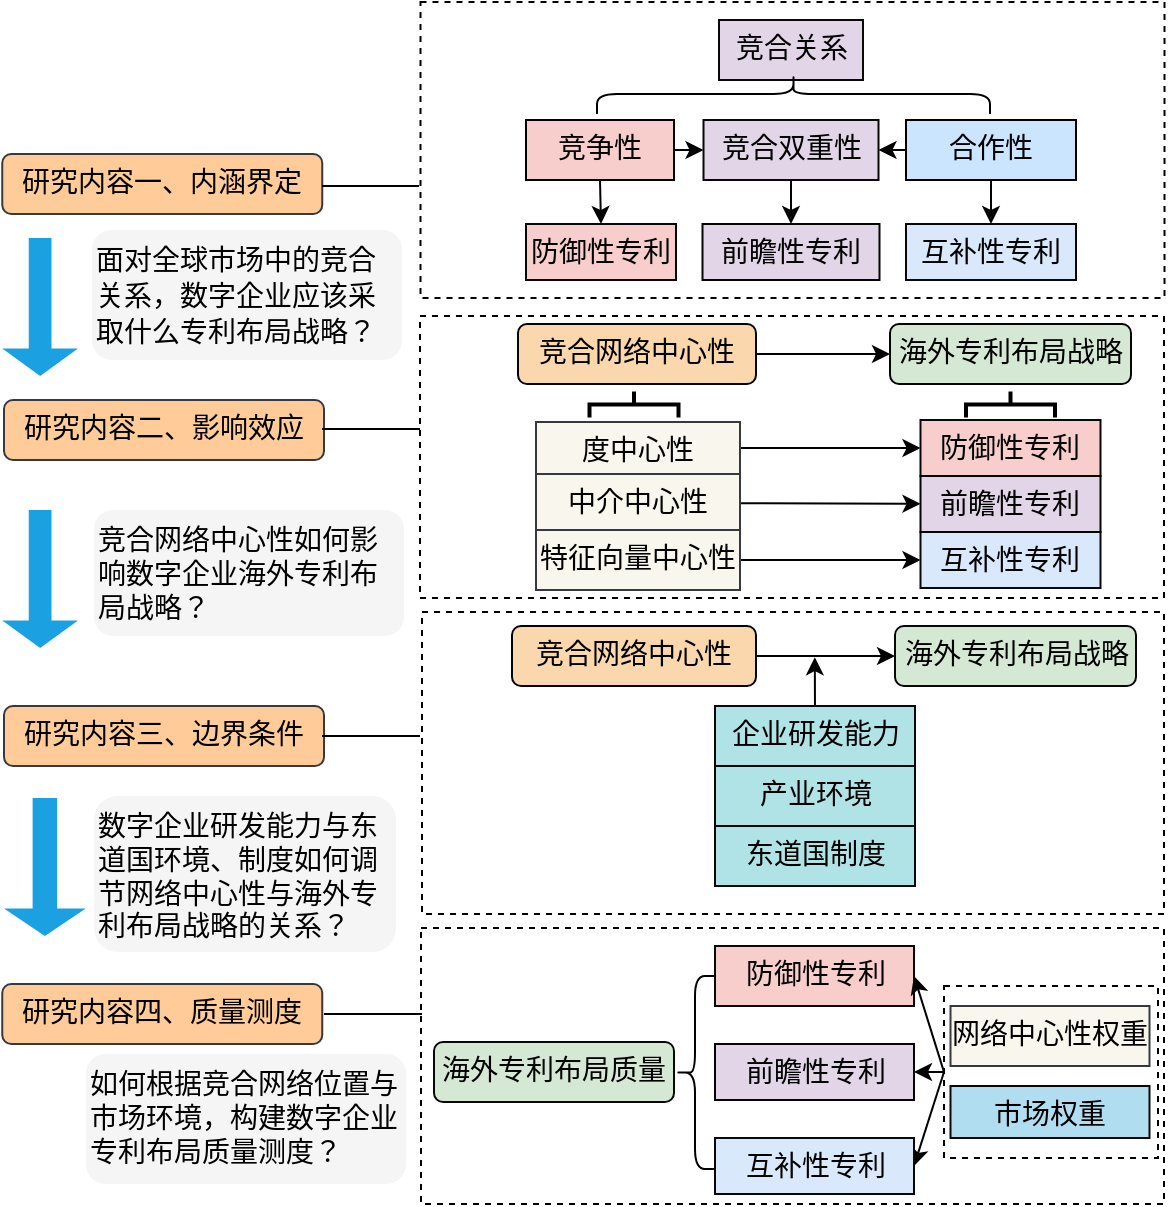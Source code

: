 <mxfile version="26.0.14">
  <diagram name="Page-1" id="RdUHbopJ15FUdcuSnktS">
    <mxGraphModel dx="892" dy="565" grid="0" gridSize="10" guides="1" tooltips="1" connect="1" arrows="1" fold="1" page="1" pageScale="1" pageWidth="827" pageHeight="1169" background="#ffffff" math="0" shadow="0">
      <root>
        <mxCell id="0" />
        <mxCell id="1" parent="0" />
        <mxCell id="F4VM9RLazsL0ufN1rCmm-102" value="" style="rounded=0;whiteSpace=wrap;html=1;dashed=1;fillColor=none;" parent="1" vertex="1">
          <mxGeometry x="368.5" y="638" width="371.5" height="138" as="geometry" />
        </mxCell>
        <mxCell id="-ynDLlyv-OSlSMBmnWBN-38" style="rounded=0;orthogonalLoop=1;jettySize=auto;html=1;exitX=0;exitY=0.5;exitDx=0;exitDy=0;entryX=1;entryY=0.5;entryDx=0;entryDy=0;" edge="1" parent="1" source="-ynDLlyv-OSlSMBmnWBN-35" target="-ynDLlyv-OSlSMBmnWBN-19">
          <mxGeometry relative="1" as="geometry" />
        </mxCell>
        <mxCell id="-ynDLlyv-OSlSMBmnWBN-35" value="" style="rounded=0;whiteSpace=wrap;html=1;dashed=1;fillColor=none;" vertex="1" parent="1">
          <mxGeometry x="630" y="667" width="107" height="86" as="geometry" />
        </mxCell>
        <mxCell id="F4VM9RLazsL0ufN1rCmm-83" value="" style="rounded=0;whiteSpace=wrap;html=1;dashed=1;fillColor=none;" parent="1" vertex="1">
          <mxGeometry x="369" y="480" width="371" height="151" as="geometry" />
        </mxCell>
        <mxCell id="F4VM9RLazsL0ufN1rCmm-82" value="" style="rounded=0;whiteSpace=wrap;html=1;dashed=1;fillColor=none;" parent="1" vertex="1">
          <mxGeometry x="368" y="332" width="372" height="141" as="geometry" />
        </mxCell>
        <mxCell id="zpjJOaSImEKCOt8uoOfP-4" style="edgeStyle=orthogonalEdgeStyle;rounded=0;orthogonalLoop=1;jettySize=auto;html=1;exitX=0.5;exitY=1;exitDx=0;exitDy=0;align=center;labelBackgroundColor=none;fontColor=default;strokeColor=none;fontFamily=KaiTi;" parent="1" edge="1">
          <mxGeometry relative="1" as="geometry">
            <mxPoint x="240" y="240" as="sourcePoint" />
            <mxPoint x="240" y="240" as="targetPoint" />
          </mxGeometry>
        </mxCell>
        <mxCell id="zpjJOaSImEKCOt8uoOfP-7" value="&lt;span style=&quot;font-size: 14px; font-style: normal; font-variant-ligatures: normal; font-variant-caps: normal; font-weight: 400; letter-spacing: normal; orphans: 2; text-indent: 0px; text-transform: none; white-space: break-spaces; widows: 2; word-spacing: 0px; -webkit-text-stroke-width: 0px; text-decoration-thickness: initial; text-decoration-style: initial; text-decoration-color: initial; float: none; display: inline !important;&quot;&gt;研究内容四、质量测度&lt;/span&gt;&lt;div&gt;&lt;font&gt;&lt;span style=&quot;font-size: 14px; white-space-collapse: break-spaces;&quot;&gt;&lt;br&gt;&lt;/span&gt;&lt;/font&gt;&lt;div&gt;&lt;font&gt;&lt;span style=&quot;font-size: 14px; white-space-collapse: break-spaces;&quot;&gt;&lt;br&gt;&lt;/span&gt;&lt;/font&gt;&lt;div&gt;&lt;span style=&quot;font-size: 14px; font-style: normal; font-variant-ligatures: normal; font-variant-caps: normal; font-weight: 400; letter-spacing: normal; orphans: 2; text-indent: 0px; text-transform: none; white-space: break-spaces; widows: 2; word-spacing: 0px; -webkit-text-stroke-width: 0px; text-decoration-thickness: initial; text-decoration-style: initial; text-decoration-color: initial; float: none; display: inline !important;&quot;&gt;&lt;br&gt;&lt;/span&gt;&lt;/div&gt;&lt;/div&gt;&lt;/div&gt;" style="text;whiteSpace=wrap;html=1;strokeColor=#36393d;align=center;labelBackgroundColor=none;fillColor=#ffcc99;fontFamily=KaiTi;rounded=1;" parent="1" vertex="1">
          <mxGeometry x="159.13" y="666" width="160" height="30" as="geometry" />
        </mxCell>
        <mxCell id="zpjJOaSImEKCOt8uoOfP-11" value="&lt;span style=&quot;font-size: 14px; white-space-collapse: break-spaces;&quot;&gt;竞合双重性&lt;/span&gt;&lt;div&gt;&lt;font&gt;&lt;span style=&quot;font-size: 14px; white-space-collapse: break-spaces;&quot;&gt;&lt;br&gt;&lt;/span&gt;&lt;/font&gt;&lt;div&gt;&lt;div&gt;&lt;div&gt;&lt;div&gt;&lt;span style=&quot;font-size: 14px; font-style: normal; font-variant-ligatures: normal; font-variant-caps: normal; font-weight: 400; letter-spacing: normal; orphans: 2; text-indent: 0px; text-transform: none; white-space: break-spaces; widows: 2; word-spacing: 0px; -webkit-text-stroke-width: 0px; text-decoration-thickness: initial; text-decoration-style: initial; text-decoration-color: initial; float: none; display: inline !important;&quot;&gt;&lt;br&gt;&lt;/span&gt;&lt;/div&gt;&lt;/div&gt;&lt;/div&gt;&lt;/div&gt;&lt;/div&gt;" style="text;whiteSpace=wrap;html=1;strokeColor=light-dark(#080808, #9577a3);align=center;fillColor=#e1d5e7;labelBackgroundColor=none;fontFamily=KaiTi;" parent="1" vertex="1">
          <mxGeometry x="509.75" y="234" width="87.5" height="30" as="geometry" />
        </mxCell>
        <mxCell id="-ynDLlyv-OSlSMBmnWBN-4" value="" style="rounded=0;orthogonalLoop=1;jettySize=auto;html=1;" edge="1" parent="1" source="zpjJOaSImEKCOt8uoOfP-13" target="-ynDLlyv-OSlSMBmnWBN-3">
          <mxGeometry relative="1" as="geometry" />
        </mxCell>
        <mxCell id="zpjJOaSImEKCOt8uoOfP-13" value="&lt;div&gt;&lt;div&gt;&lt;div&gt;&lt;span style=&quot;font-size: 14px; font-style: normal; font-variant-ligatures: normal; font-variant-caps: normal; font-weight: 400; letter-spacing: normal; orphans: 2; text-indent: 0px; text-transform: none; white-space: break-spaces; widows: 2; word-spacing: 0px; -webkit-text-stroke-width: 0px; text-decoration-thickness: initial; text-decoration-style: initial; text-decoration-color: initial; float: none; display: inline !important;&quot;&gt;中介中心性&lt;/span&gt;&lt;/div&gt;&lt;/div&gt;&lt;/div&gt;" style="text;whiteSpace=wrap;html=1;strokeColor=#36393d;align=center;labelBackgroundColor=none;fillColor=#f9f7ed;fontFamily=KaiTi;" parent="1" vertex="1">
          <mxGeometry x="426" y="411" width="102" height="29" as="geometry" />
        </mxCell>
        <mxCell id="-ynDLlyv-OSlSMBmnWBN-15" style="edgeStyle=orthogonalEdgeStyle;rounded=0;orthogonalLoop=1;jettySize=auto;html=1;exitX=0.5;exitY=0;exitDx=0;exitDy=0;" edge="1" parent="1" source="zpjJOaSImEKCOt8uoOfP-19">
          <mxGeometry relative="1" as="geometry">
            <mxPoint x="565.4" y="502.6" as="targetPoint" />
          </mxGeometry>
        </mxCell>
        <mxCell id="zpjJOaSImEKCOt8uoOfP-19" value="&lt;div&gt;&lt;div&gt;&lt;font&gt;&lt;span style=&quot;font-size: 14px; white-space-collapse: break-spaces;&quot;&gt;产业环境&lt;/span&gt;&lt;/font&gt;&lt;/div&gt;&lt;/div&gt;&lt;div&gt;&lt;font&gt;&lt;span style=&quot;font-size: 14px; white-space-collapse: break-spaces;&quot;&gt;&lt;br&gt;&lt;/span&gt;&lt;/font&gt;&lt;/div&gt;&lt;div&gt;&lt;span style=&quot;font-size: 14px; font-style: normal; font-variant-ligatures: normal; font-variant-caps: normal; font-weight: 400; letter-spacing: normal; orphans: 2; text-indent: 0px; text-transform: none; white-space: break-spaces; widows: 2; word-spacing: 0px; -webkit-text-stroke-width: 0px; text-decoration-thickness: initial; text-decoration-style: initial; text-decoration-color: initial; float: none; display: inline !important;&quot;&gt;&lt;br&gt;&lt;/span&gt;&lt;/div&gt;" style="text;whiteSpace=wrap;html=1;strokeColor=light-dark(#080808, #46a8af);align=center;labelBackgroundColor=none;fillColor=#b0e3e6;fontFamily=KaiTi;" parent="1" vertex="1">
          <mxGeometry x="515.5" y="557" width="100" height="30" as="geometry" />
        </mxCell>
        <mxCell id="zpjJOaSImEKCOt8uoOfP-20" value="&lt;div&gt;&lt;div&gt;&lt;font&gt;&lt;span style=&quot;font-size: 14px; white-space-collapse: break-spaces;&quot;&gt;东道国制度&lt;/span&gt;&lt;/font&gt;&lt;/div&gt;&lt;/div&gt;&lt;div&gt;&lt;span style=&quot;font-size: 14px; font-style: normal; font-variant-ligatures: normal; font-variant-caps: normal; font-weight: 400; letter-spacing: normal; orphans: 2; text-indent: 0px; text-transform: none; white-space: break-spaces; widows: 2; word-spacing: 0px; -webkit-text-stroke-width: 0px; text-decoration-thickness: initial; text-decoration-style: initial; text-decoration-color: initial; float: none; display: inline !important;&quot;&gt;&lt;br&gt;&lt;/span&gt;&lt;/div&gt;" style="text;whiteSpace=wrap;html=1;strokeColor=light-dark(#080808, #46a8af);align=center;labelBackgroundColor=none;fillColor=#b0e3e6;fontFamily=KaiTi;" parent="1" vertex="1">
          <mxGeometry x="515.5" y="587" width="100" height="30" as="geometry" />
        </mxCell>
        <mxCell id="zpjJOaSImEKCOt8uoOfP-22" value="&lt;span style=&quot;font-size: 14px; font-style: normal; font-variant-ligatures: normal; font-variant-caps: normal; font-weight: 400; letter-spacing: normal; orphans: 2; text-indent: 0px; text-transform: none; white-space: break-spaces; widows: 2; word-spacing: 0px; -webkit-text-stroke-width: 0px; text-decoration-thickness: initial; text-decoration-style: initial; text-decoration-color: initial; float: none; display: inline !important;&quot;&gt;研究内容一、内涵界定&lt;/span&gt;" style="text;whiteSpace=wrap;html=1;strokeColor=#36393d;align=center;labelBackgroundColor=none;fillColor=#ffcc99;fontFamily=KaiTi;rounded=1;" parent="1" vertex="1">
          <mxGeometry x="159.13" y="251" width="160" height="30" as="geometry" />
        </mxCell>
        <mxCell id="zpjJOaSImEKCOt8uoOfP-23" style="edgeStyle=orthogonalEdgeStyle;rounded=0;orthogonalLoop=1;jettySize=auto;html=1;exitX=0.5;exitY=1;exitDx=0;exitDy=0;align=center;labelBackgroundColor=none;fontColor=default;strokeColor=none;fontFamily=KaiTi;" parent="1" source="zpjJOaSImEKCOt8uoOfP-22" target="zpjJOaSImEKCOt8uoOfP-22" edge="1">
          <mxGeometry relative="1" as="geometry" />
        </mxCell>
        <mxCell id="zpjJOaSImEKCOt8uoOfP-25" value="&lt;span style=&quot;font-size: 14px; font-style: normal; font-variant-ligatures: normal; font-variant-caps: normal; font-weight: 400; letter-spacing: normal; orphans: 2; text-indent: 0px; text-transform: none; white-space: break-spaces; widows: 2; word-spacing: 0px; -webkit-text-stroke-width: 0px; text-decoration-thickness: initial; text-decoration-style: initial; text-decoration-color: initial; float: none; display: inline !important;&quot;&gt;研究内容三、边界条件&lt;/span&gt;&lt;div&gt;&lt;font&gt;&lt;span style=&quot;font-size: 14px; white-space-collapse: break-spaces;&quot;&gt;&lt;br&gt;&lt;/span&gt;&lt;/font&gt;&lt;div&gt;&lt;span style=&quot;font-size: 14px; font-style: normal; font-variant-ligatures: normal; font-variant-caps: normal; font-weight: 400; letter-spacing: normal; orphans: 2; text-indent: 0px; text-transform: none; white-space: break-spaces; widows: 2; word-spacing: 0px; -webkit-text-stroke-width: 0px; text-decoration-thickness: initial; text-decoration-style: initial; text-decoration-color: initial; float: none; display: inline !important;&quot;&gt;&lt;br&gt;&lt;/span&gt;&lt;/div&gt;&lt;/div&gt;" style="text;whiteSpace=wrap;html=1;strokeColor=#36393d;align=center;fillColor=#ffcc99;labelBackgroundColor=none;fontFamily=KaiTi;rounded=1;" parent="1" vertex="1">
          <mxGeometry x="160" y="527" width="160" height="30" as="geometry" />
        </mxCell>
        <mxCell id="F4VM9RLazsL0ufN1rCmm-2" style="rounded=0;orthogonalLoop=1;jettySize=auto;html=1;exitX=0.5;exitY=1;exitDx=0;exitDy=0;entryX=0.5;entryY=0;entryDx=0;entryDy=0;labelBackgroundColor=none;fontColor=default;align=center;fontFamily=KaiTi;" parent="1" source="zpjJOaSImEKCOt8uoOfP-27" target="zpjJOaSImEKCOt8uoOfP-41" edge="1">
          <mxGeometry relative="1" as="geometry" />
        </mxCell>
        <mxCell id="-ynDLlyv-OSlSMBmnWBN-13" style="edgeStyle=orthogonalEdgeStyle;rounded=0;orthogonalLoop=1;jettySize=auto;html=1;exitX=1;exitY=0.5;exitDx=0;exitDy=0;entryX=0;entryY=0.5;entryDx=0;entryDy=0;" edge="1" parent="1" source="zpjJOaSImEKCOt8uoOfP-27" target="zpjJOaSImEKCOt8uoOfP-11">
          <mxGeometry relative="1" as="geometry" />
        </mxCell>
        <mxCell id="zpjJOaSImEKCOt8uoOfP-27" value="&lt;span style=&quot;font-size: 14px; font-style: normal; font-variant-ligatures: normal; font-variant-caps: normal; font-weight: 400; letter-spacing: normal; orphans: 2; text-indent: 0px; text-transform: none; white-space: break-spaces; widows: 2; word-spacing: 0px; -webkit-text-stroke-width: 0px; text-decoration-thickness: initial; text-decoration-style: initial; text-decoration-color: initial; float: none; display: inline !important;&quot;&gt;竞争性&lt;/span&gt;&lt;div&gt;&lt;font&gt;&lt;span style=&quot;font-size: 14px; white-space-collapse: break-spaces;&quot;&gt;&lt;br&gt;&lt;/span&gt;&lt;/font&gt;&lt;div&gt;&lt;span style=&quot;font-size: 14px; font-style: normal; font-variant-ligatures: normal; font-variant-caps: normal; font-weight: 400; letter-spacing: normal; orphans: 2; text-indent: 0px; text-transform: none; white-space: break-spaces; widows: 2; word-spacing: 0px; -webkit-text-stroke-width: 0px; text-decoration-thickness: initial; text-decoration-style: initial; text-decoration-color: initial; float: none; display: inline !important;&quot;&gt;&lt;br&gt;&lt;/span&gt;&lt;/div&gt;&lt;/div&gt;" style="text;whiteSpace=wrap;html=1;strokeColor=default;align=center;fillColor=#f8cecc;labelBackgroundColor=none;fontFamily=KaiTi;" parent="1" vertex="1">
          <mxGeometry x="421" y="234" width="74" height="30" as="geometry" />
        </mxCell>
        <mxCell id="F4VM9RLazsL0ufN1rCmm-3" style="edgeStyle=orthogonalEdgeStyle;rounded=0;orthogonalLoop=1;jettySize=auto;html=1;exitX=0.5;exitY=1;exitDx=0;exitDy=0;entryX=0.5;entryY=0;entryDx=0;entryDy=0;labelBackgroundColor=none;fontColor=default;align=center;fontFamily=KaiTi;" parent="1" source="zpjJOaSImEKCOt8uoOfP-28" target="zpjJOaSImEKCOt8uoOfP-42" edge="1">
          <mxGeometry relative="1" as="geometry" />
        </mxCell>
        <mxCell id="-ynDLlyv-OSlSMBmnWBN-14" style="edgeStyle=orthogonalEdgeStyle;rounded=0;orthogonalLoop=1;jettySize=auto;html=1;exitX=0;exitY=0.5;exitDx=0;exitDy=0;entryX=1;entryY=0.5;entryDx=0;entryDy=0;" edge="1" parent="1" source="zpjJOaSImEKCOt8uoOfP-28" target="zpjJOaSImEKCOt8uoOfP-11">
          <mxGeometry relative="1" as="geometry" />
        </mxCell>
        <mxCell id="zpjJOaSImEKCOt8uoOfP-28" value="&lt;span style=&quot;font-size: 14px; font-style: normal; font-variant-ligatures: normal; font-variant-caps: normal; font-weight: 400; letter-spacing: normal; orphans: 2; text-indent: 0px; text-transform: none; white-space: break-spaces; widows: 2; word-spacing: 0px; -webkit-text-stroke-width: 0px; text-decoration-thickness: initial; text-decoration-style: initial; text-decoration-color: initial; float: none; display: inline !important;&quot;&gt;合作性&lt;/span&gt;&lt;div&gt;&lt;font&gt;&lt;span style=&quot;font-size: 14px; white-space-collapse: break-spaces;&quot;&gt;&lt;br&gt;&lt;/span&gt;&lt;/font&gt;&lt;div&gt;&lt;div&gt;&lt;div&gt;&lt;span style=&quot;font-size: 14px; font-style: normal; font-variant-ligatures: normal; font-variant-caps: normal; font-weight: 400; letter-spacing: normal; orphans: 2; text-indent: 0px; text-transform: none; white-space: break-spaces; widows: 2; word-spacing: 0px; -webkit-text-stroke-width: 0px; text-decoration-thickness: initial; text-decoration-style: initial; text-decoration-color: initial; float: none; display: inline !important;&quot;&gt;&lt;br&gt;&lt;/span&gt;&lt;/div&gt;&lt;/div&gt;&lt;/div&gt;&lt;/div&gt;" style="text;whiteSpace=wrap;html=1;strokeColor=default;align=center;fillColor=#cce5ff;labelBackgroundColor=none;fontFamily=KaiTi;" parent="1" vertex="1">
          <mxGeometry x="611" y="234" width="85" height="30" as="geometry" />
        </mxCell>
        <mxCell id="F4VM9RLazsL0ufN1rCmm-4" style="rounded=0;orthogonalLoop=1;jettySize=auto;html=1;exitX=0.5;exitY=1;exitDx=0;exitDy=0;entryX=0.5;entryY=0;entryDx=0;entryDy=0;labelBackgroundColor=none;fontColor=default;align=center;fontFamily=KaiTi;" parent="1" target="zpjJOaSImEKCOt8uoOfP-43" edge="1" source="zpjJOaSImEKCOt8uoOfP-11">
          <mxGeometry relative="1" as="geometry">
            <mxPoint x="549.25" y="245" as="sourcePoint" />
          </mxGeometry>
        </mxCell>
        <mxCell id="-ynDLlyv-OSlSMBmnWBN-6" value="" style="rounded=0;orthogonalLoop=1;jettySize=auto;html=1;entryX=0;entryY=0.5;entryDx=0;entryDy=0;" edge="1" parent="1" source="zpjJOaSImEKCOt8uoOfP-30" target="-ynDLlyv-OSlSMBmnWBN-1">
          <mxGeometry relative="1" as="geometry" />
        </mxCell>
        <mxCell id="zpjJOaSImEKCOt8uoOfP-30" value="&lt;span style=&quot;font-size: 14px; white-space-collapse: break-spaces;&quot;&gt;度中心性&lt;/span&gt;" style="text;whiteSpace=wrap;html=1;strokeColor=#36393d;align=center;labelBackgroundColor=none;fillColor=#f9f7ed;fontFamily=KaiTi;" parent="1" vertex="1">
          <mxGeometry x="426" y="385" width="102" height="26" as="geometry" />
        </mxCell>
        <mxCell id="-ynDLlyv-OSlSMBmnWBN-5" value="" style="rounded=0;orthogonalLoop=1;jettySize=auto;html=1;entryX=0;entryY=0.5;entryDx=0;entryDy=0;" edge="1" parent="1" source="zpjJOaSImEKCOt8uoOfP-32" target="-ynDLlyv-OSlSMBmnWBN-2">
          <mxGeometry relative="1" as="geometry" />
        </mxCell>
        <mxCell id="zpjJOaSImEKCOt8uoOfP-32" value="&lt;div&gt;&lt;div&gt;&lt;div&gt;&lt;div&gt;&lt;span style=&quot;font-size: 14px; font-style: normal; font-variant-ligatures: normal; font-variant-caps: normal; font-weight: 400; letter-spacing: normal; orphans: 2; text-indent: 0px; text-transform: none; white-space: break-spaces; widows: 2; word-spacing: 0px; -webkit-text-stroke-width: 0px; text-decoration-thickness: initial; text-decoration-style: initial; text-decoration-color: initial; float: none; display: inline !important;&quot;&gt;特征向量中心性&lt;/span&gt;&lt;/div&gt;&lt;/div&gt;&lt;/div&gt;&lt;/div&gt;" style="text;whiteSpace=wrap;html=1;strokeColor=#36393d;align=center;labelBackgroundColor=none;fillColor=#f9f7ed;fontFamily=KaiTi;" parent="1" vertex="1">
          <mxGeometry x="426" y="439" width="102" height="30" as="geometry" />
        </mxCell>
        <mxCell id="zpjJOaSImEKCOt8uoOfP-35" value="&lt;div&gt;&lt;div&gt;&lt;span style=&quot;font-size: 14px; font-style: normal; font-variant-ligatures: normal; font-variant-caps: normal; font-weight: 400; letter-spacing: normal; orphans: 2; text-indent: 0px; text-transform: none; white-space: break-spaces; widows: 2; word-spacing: 0px; -webkit-text-stroke-width: 0px; text-decoration-thickness: initial; text-decoration-style: initial; text-decoration-color: initial; float: none; display: inline !important;&quot;&gt;企业研发能力&lt;/span&gt;&lt;span style=&quot;font-size: 0px; text-wrap-mode: nowrap;&quot;&gt;%3CmxGraphModel%3E%3Croot%3E%3CmxCell%20id%3D%220%22%2F%3E%3CmxCell%20id%3D%221%22%20parent%3D%220%22%2F%3E%3CmxCell%20id%3D%222%22%20value%3D%22%26lt%3Bspan%20style%3D%26quot%3Bcolor%3A%20rgb(3%2C%2098%2C%2095)%3B%20font-family%3A%20%26amp%3Bquot%3BDroid%20Serif%26amp%3Bquot%3B%2C%20NeverMind%2C%20sans-serif%2C%20%26amp%3Bquot%3BMicrosoft%20YaHei%26amp%3Bquot%3B%2C%20%26amp%3Bquot%3BPingFang%20SC%26amp%3Bquot%3B%2C%20%26amp%3Bquot%3BMicrosoft%20JhengHei%26amp%3Bquot%3B%2C%20%26amp%3Bquot%3BApple%20Color%20Emoji%26amp%3Bquot%3B%2C%20%26amp%3Bquot%3BSegoe%20UI%20Emoji%26amp%3Bquot%3B%2C%20%26amp%3Bquot%3BSegoe%20UI%20Symbol%26amp%3Bquot%3B%2C%20%26amp%3Bquot%3BNoto%20Color%20Emoji%26amp%3Bquot%3B%3B%20font-size%3A%2014px%3B%20font-style%3A%20normal%3B%20font-variant-ligatures%3A%20normal%3B%20font-variant-caps%3A%20normal%3B%20font-weight%3A%20400%3B%20letter-spacing%3A%20normal%3B%20orphans%3A%202%3B%20text-indent%3A%200px%3B%20text-transform%3A%20none%3B%20white-space%3A%20break-spaces%3B%20widows%3A%202%3B%20word-spacing%3A%200px%3B%20-webkit-text-stroke-width%3A%200px%3B%20background-color%3A%20rgb(255%2C%20255%2C%20255)%3B%20text-decoration-thickness%3A%20initial%3B%20text-decoration-style%3A%20initial%3B%20text-decoration-color%3A%20initial%3B%20float%3A%20none%3B%20display%3A%20inline%20!important%3B%26quot%3B%26gt%3B%E7%AB%9E%E5%90%88%E7%BD%91%E7%BB%9C%E4%BD%8D%E7%BD%AE%26lt%3B%2Fspan%26gt%3B%26lt%3Bdiv%26gt%3B%26lt%3Bfont%20color%3D%26quot%3B%2303625f%26quot%3B%20face%3D%26quot%3BDroid%20Serif%2C%20NeverMind%2C%20sans-serif%2C%20Microsoft%20YaHei%2C%20PingFang%20SC%2C%20Microsoft%20JhengHei%2C%20Apple%20Color%20Emoji%2C%20Segoe%20UI%20Emoji%2C%20Segoe%20UI%20Symbol%2C%20Noto%20Color%20Emoji%26quot%3B%26gt%3B%26lt%3Bspan%20style%3D%26quot%3Bfont-size%3A%2014px%3B%20white-space-collapse%3A%20break-spaces%3B%26quot%3B%26gt%3B%26lt%3Bbr%26gt%3B%26lt%3B%2Fspan%26gt%3B%26lt%3B%2Ffont%26gt%3B%26lt%3Bdiv%26gt%3B%26lt%3Bfont%20color%3D%26quot%3B%2303625f%26quot%3B%20face%3D%26quot%3BDroid%20Serif%2C%20NeverMind%2C%20sans-serif%2C%20Microsoft%20YaHei%2C%20PingFang%20SC%2C%20Microsoft%20JhengHei%2C%20Apple%20Color%20Emoji%2C%20Segoe%20UI%20Emoji%2C%20Segoe%20UI%20Symbol%2C%20Noto%20Color%20Emoji%26quot%3B%26gt%3B%26lt%3Bspan%20style%3D%26quot%3Bfont-size%3A%2014px%3B%20white-space-collapse%3A%20break-spaces%3B%26quot%3B%26gt%3B%26lt%3Bbr%26gt%3B%26lt%3B%2Fspan%26gt%3B%26lt%3B%2Ffont%26gt%3B%26lt%3Bdiv%26gt%3B%26lt%3Bspan%20style%3D%26quot%3Bcolor%3A%20rgb(3%2C%2098%2C%2095)%3B%20font-family%3A%20%26amp%3Bquot%3BDroid%20Serif%26amp%3Bquot%3B%2C%20NeverMind%2C%20sans-serif%2C%20%26amp%3Bquot%3BMicrosoft%20YaHei%26amp%3Bquot%3B%2C%20%26amp%3Bquot%3BPingFang%20SC%26amp%3Bquot%3B%2C%20%26amp%3Bquot%3BMicrosoft%20JhengHei%26amp%3Bquot%3B%2C%20%26amp%3Bquot%3BApple%20Color%20Emoji%26amp%3Bquot%3B%2C%20%26amp%3Bquot%3BSegoe%20UI%20Emoji%26amp%3Bquot%3B%2C%20%26amp%3Bquot%3BSegoe%20UI%20Symbol%26amp%3Bquot%3B%2C%20%26amp%3Bquot%3BNoto%20Color%20Emoji%26amp%3Bquot%3B%3B%20font-size%3A%2014px%3B%20font-style%3A%20normal%3B%20font-variant-ligatures%3A%20normal%3B%20font-variant-caps%3A%20normal%3B%20font-weight%3A%20400%3B%20letter-spacing%3A%20normal%3B%20orphans%3A%202%3B%20text-indent%3A%200px%3B%20text-transform%3A%20none%3B%20white-space%3A%20break-spaces%3B%20widows%3A%202%3B%20word-spacing%3A%200px%3B%20-webkit-text-stroke-width%3A%200px%3B%20background-color%3A%20rgb(255%2C%20255%2C%20255)%3B%20text-decoration-thickness%3A%20initial%3B%20text-decoration-style%3A%20initial%3B%20text-decoration-color%3A%20initial%3B%20float%3A%20none%3B%20display%3A%20inline%20!important%3B%26quot%3B%26gt%3B%26lt%3Bbr%26gt%3B%26lt%3B%2Fspan%26gt%3B%26lt%3B%2Fdiv%26gt%3B%26lt%3B%2Fdiv%26gt%3B%26lt%3B%2Fdiv%26gt%3B%22%20style%3D%22text%3BwhiteSpace%3Dwrap%3Bhtml%3D1%3BstrokeColor%3Ddefault%3Balign%3Dcenter%3B%22%20vertex%3D%221%22%20parent%3D%221%22%3E%3CmxGeometry%20x%3D%22390%22%20y%3D%22470%22%20width%3D%22100%22%20height%3D%2230%22%20as%3D%22geometry%22%2F%3E%3C%2FmxCell%3E%3C%2Froot%3E%3C%2FmxGraphModel%3E&lt;/span&gt;&lt;span style=&quot;font-size: 0px; text-wrap-mode: nowrap;&quot;&gt;%3CmxGraphModel%3E%3Croot%3E%3CmxCell%20id%3D%220%22%2F%3E%3CmxCell%20id%3D%221%22%20parent%3D%220%22%2F%3E%3CmxCell%20id%3D%222%22%20value%3D%22%26lt%3Bspan%20style%3D%26quot%3Bcolor%3A%20rgb(3%2C%2098%2C%2095)%3B%20font-family%3A%20%26amp%3Bquot%3BDroid%20Serif%26amp%3Bquot%3B%2C%20NeverMind%2C%20sans-serif%2C%20%26amp%3Bquot%3BMicrosoft%20YaHei%26amp%3Bquot%3B%2C%20%26amp%3Bquot%3BPingFang%20SC%26amp%3Bquot%3B%2C%20%26amp%3Bquot%3BMicrosoft%20JhengHei%26amp%3Bquot%3B%2C%20%26amp%3Bquot%3BApple%20Color%20Emoji%26amp%3Bquot%3B%2C%20%26amp%3Bquot%3BSegoe%20UI%20Emoji%26amp%3Bquot%3B%2C%20%26amp%3Bquot%3BSegoe%20UI%20Symbol%26amp%3Bquot%3B%2C%20%26amp%3Bquot%3BNoto%20Color%20Emoji%26amp%3Bquot%3B%3B%20font-size%3A%2014px%3B%20font-style%3A%20normal%3B%20font-variant-ligatures%3A%20normal%3B%20font-variant-caps%3A%20normal%3B%20font-weight%3A%20400%3B%20letter-spacing%3A%20normal%3B%20orphans%3A%202%3B%20text-indent%3A%200px%3B%20text-transform%3A%20none%3B%20white-space%3A%20break-spaces%3B%20widows%3A%202%3B%20word-spacing%3A%200px%3B%20-webkit-text-stroke-width%3A%200px%3B%20background-color%3A%20rgb(255%2C%20255%2C%20255)%3B%20text-decoration-thickness%3A%20initial%3B%20text-decoration-style%3A%20initial%3B%20text-decoration-color%3A%20initial%3B%20float%3A%20none%3B%20display%3A%20inline%20!important%3B%26quot%3B%26gt%3B%E7%AB%9E%E5%90%88%E7%BD%91%E7%BB%9C%E4%BD%8D%E7%BD%AE%26lt%3B%2Fspan%26gt%3B%26lt%3Bdiv%26gt%3B%26lt%3Bfont%20color%3D%26quot%3B%2303625f%26quot%3B%20face%3D%26quot%3BDroid%20Serif%2C%20NeverMind%2C%20sans-serif%2C%20Microsoft%20YaHei%2C%20PingFang%20SC%2C%20Microsoft%20JhengHei%2C%20Apple%20Color%20Emoji%2C%20Segoe%20UI%20Emoji%2C%20Segoe%20UI%20Symbol%2C%20Noto%20Color%20Emoji%26quot%3B%26gt%3B%26lt%3Bspan%20style%3D%26quot%3Bfont-size%3A%2014px%3B%20white-space-collapse%3A%20break-spaces%3B%26quot%3B%26gt%3B%26lt%3Bbr%26gt%3B%26lt%3B%2Fspan%26gt%3B%26lt%3B%2Ffont%26gt%3B%26lt%3Bdiv%26gt%3B%26lt%3Bfont%20color%3D%26quot%3B%2303625f%26quot%3B%20face%3D%26quot%3BDroid%20Serif%2C%20NeverMind%2C%20sans-serif%2C%20Microsoft%20YaHei%2C%20PingFang%20SC%2C%20Microsoft%20JhengHei%2C%20Apple%20Color%20Emoji%2C%20Segoe%20UI%20Emoji%2C%20Segoe%20UI%20Symbol%2C%20Noto%20Color%20Emoji%26quot%3B%26gt%3B%26lt%3Bspan%20style%3D%26quot%3Bfont-size%3A%2014px%3B%20white-space-collapse%3A%20break-spaces%3B%26quot%3B%26gt%3B%26lt%3Bbr%26gt%3B%26lt%3B%2Fspan%26gt%3B%26lt%3B%2Ffont%26gt%3B%26lt%3Bdiv%26gt%3B%26lt%3Bspan%20style%3D%26quot%3Bcolor%3A%20rgb(3%2C%2098%2C%2095)%3B%20font-family%3A%20%26amp%3Bquot%3BDroid%20Serif%26amp%3Bquot%3B%2C%20NeverMind%2C%20sans-serif%2C%20%26amp%3Bquot%3BMicrosoft%20YaHei%26amp%3Bquot%3B%2C%20%26amp%3Bquot%3BPingFang%20SC%26amp%3Bquot%3B%2C%20%26amp%3Bquot%3BMicrosoft%20JhengHei%26amp%3Bquot%3B%2C%20%26amp%3Bquot%3BApple%20Color%20Emoji%26amp%3Bquot%3B%2C%20%26amp%3Bquot%3BSegoe%20UI%20Emoji%26amp%3Bquot%3B%2C%20%26amp%3Bquot%3BSegoe%20UI%20Symbol%26amp%3Bquot%3B%2C%20%26amp%3Bquot%3BNoto%20Color%20Emoji%26amp%3Bquot%3B%3B%20font-size%3A%2014px%3B%20font-style%3A%20normal%3B%20font-variant-ligatures%3A%20normal%3B%20font-variant-caps%3A%20normal%3B%20font-weight%3A%20400%3B%20letter-spacing%3A%20normal%3B%20orphans%3A%202%3B%20text-indent%3A%200px%3B%20text-transform%3A%20none%3B%20white-space%3A%20break-spaces%3B%20widows%3A%202%3B%20word-spacing%3A%200px%3B%20-webkit-text-stroke-width%3A%200px%3B%20background-color%3A%20rgb(255%2C%20255%2C%20255)%3B%20text-decoration-thickness%3A%20initial%3B%20text-decoration-style%3A%20initial%3B%20text-decoration-color%3A%20initial%3B%20float%3A%20none%3B%20display%3A%20inline%20!important%3B%26quot%3B%26gt%3B%26lt%3Bbr%26gt%3B%26lt%3B%2Fspan%26gt%3B%26lt%3B%2Fdiv%26gt%3B%26lt%3B%2Fdiv%26gt%3B%26lt%3B%2Fdiv%26gt%3B%22%20style%3D%22text%3BwhiteSpace%3Dwrap%3Bhtml%3D1%3BstrokeColor%3Ddefault%3Balign%3Dcenter%3B%22%20vertex%3D%221%22%20parent%3D%221%22%3E%3CmxGeometry%20x%3D%22390%22%20y%3D%22470%22%20width%3D%22100%22%20height%3D%2230%22%20as%3D%22geometry%22%2F%3E%3C%2FmxCell%3E%3C%2Froot%3E%3C%2FmxGraphMode&lt;/span&gt;&lt;/div&gt;&lt;/div&gt;&lt;div&gt;&lt;span style=&quot;font-size: 14px; font-style: normal; font-variant-ligatures: normal; font-variant-caps: normal; font-weight: 400; letter-spacing: normal; orphans: 2; text-indent: 0px; text-transform: none; white-space: break-spaces; widows: 2; word-spacing: 0px; -webkit-text-stroke-width: 0px; text-decoration-thickness: initial; text-decoration-style: initial; text-decoration-color: initial; float: none; display: inline !important;&quot;&gt;&lt;br&gt;&lt;/span&gt;&lt;/div&gt;" style="text;whiteSpace=wrap;html=1;strokeColor=light-dark(#080808, #46a8af);align=center;labelBackgroundColor=none;fillColor=#b0e3e6;fontFamily=KaiTi;" parent="1" vertex="1">
          <mxGeometry x="515.5" y="527" width="100" height="30" as="geometry" />
        </mxCell>
        <mxCell id="zpjJOaSImEKCOt8uoOfP-41" value="&lt;div&gt;&lt;div&gt;&lt;span style=&quot;font-size: 14px; white-space-collapse: break-spaces;&quot;&gt;防御性专利&lt;/span&gt;&lt;/div&gt;&lt;/div&gt;" style="text;whiteSpace=wrap;html=1;strokeColor=light-dark(#080808, #5c79a3);align=center;labelBackgroundColor=none;fillColor=#f8cecc;fontFamily=KaiTi;" parent="1" vertex="1">
          <mxGeometry x="421" y="286" width="75" height="28" as="geometry" />
        </mxCell>
        <mxCell id="zpjJOaSImEKCOt8uoOfP-42" value="&lt;div&gt;&lt;div&gt;&lt;span style=&quot;font-size: 14px; white-space-collapse: break-spaces;&quot;&gt;互补性专利&lt;/span&gt;&lt;/div&gt;&lt;/div&gt;" style="text;whiteSpace=wrap;html=1;strokeColor=light-dark(#080808, #5c79a3);align=center;labelBackgroundColor=none;fillColor=#dae8fc;fontFamily=KaiTi;" parent="1" vertex="1">
          <mxGeometry x="611" y="286" width="85" height="28" as="geometry" />
        </mxCell>
        <mxCell id="zpjJOaSImEKCOt8uoOfP-43" value="&lt;span style=&quot;font-size: 14px; white-space-collapse: break-spaces;&quot;&gt;前瞻性专利&lt;/span&gt;" style="text;whiteSpace=wrap;html=1;strokeColor=light-dark(#050505, #9577a3);align=center;labelBackgroundColor=none;fillColor=#e1d5e7;fontFamily=KaiTi;" parent="1" vertex="1">
          <mxGeometry x="509.25" y="286" width="88.5" height="28" as="geometry" />
        </mxCell>
        <mxCell id="F4VM9RLazsL0ufN1rCmm-18" value="&lt;div&gt;&lt;div&gt;&lt;div&gt;&lt;div&gt;&lt;span style=&quot;font-size: 14px; font-style: normal; font-variant-ligatures: normal; font-variant-caps: normal; font-weight: 400; letter-spacing: normal; orphans: 2; text-indent: 0px; text-transform: none; white-space: break-spaces; widows: 2; word-spacing: 0px; -webkit-text-stroke-width: 0px; text-decoration-thickness: initial; text-decoration-style: initial; text-decoration-color: initial; float: none; display: inline !important;&quot;&gt;海外专利布局质量&lt;/span&gt;&lt;/div&gt;&lt;/div&gt;&lt;/div&gt;&lt;/div&gt;&lt;div&gt;&lt;span style=&quot;font-size: 14px; font-style: normal; font-variant-ligatures: normal; font-variant-caps: normal; font-weight: 400; letter-spacing: normal; orphans: 2; text-indent: 0px; text-transform: none; white-space: break-spaces; widows: 2; word-spacing: 0px; -webkit-text-stroke-width: 0px; text-decoration-thickness: initial; text-decoration-style: initial; text-decoration-color: initial; float: none; display: inline !important;&quot;&gt;&lt;br&gt;&lt;/span&gt;&lt;/div&gt;" style="text;whiteSpace=wrap;html=1;strokeColor=light-dark(#080808, #9577a3);align=center;labelBackgroundColor=none;fillColor=#d5e8d4;fontFamily=KaiTi;rounded=1;" parent="1" vertex="1">
          <mxGeometry x="375" y="695" width="120" height="30" as="geometry" />
        </mxCell>
        <mxCell id="zpjJOaSImEKCOt8uoOfP-5" value="&lt;span style=&quot;font-size: 14px; font-style: normal; font-variant-ligatures: normal; font-variant-caps: normal; font-weight: 400; letter-spacing: normal; orphans: 2; text-indent: 0px; text-transform: none; white-space: break-spaces; widows: 2; word-spacing: 0px; -webkit-text-stroke-width: 0px; text-decoration-thickness: initial; text-decoration-style: initial; text-decoration-color: initial; float: none; display: inline !important;&quot;&gt;研究内容二、影响效应&lt;/span&gt;&lt;div&gt;&lt;span style=&quot;font-size: 14px; font-style: normal; font-variant-ligatures: normal; font-variant-caps: normal; font-weight: 400; letter-spacing: normal; orphans: 2; text-indent: 0px; text-transform: none; white-space: break-spaces; widows: 2; word-spacing: 0px; -webkit-text-stroke-width: 0px; text-decoration-thickness: initial; text-decoration-style: initial; text-decoration-color: initial; float: none; display: inline !important;&quot;&gt;&lt;br&gt;&lt;/span&gt;&lt;/div&gt;" style="text;whiteSpace=wrap;html=1;strokeColor=#36393d;align=center;fillColor=#ffcc99;labelBackgroundColor=none;fontFamily=KaiTi;rounded=1;" parent="1" vertex="1">
          <mxGeometry x="160" y="374" width="160" height="30" as="geometry" />
        </mxCell>
        <mxCell id="F4VM9RLazsL0ufN1rCmm-57" value="" style="shape=singleArrow;direction=south;whiteSpace=wrap;html=1;labelBackgroundColor=none;fillColor=#1ba1e2;strokeColor=none;fontFamily=KaiTi;fontColor=#ffffff;" parent="1" vertex="1">
          <mxGeometry x="159.13" y="293" width="37.87" height="69" as="geometry" />
        </mxCell>
        <mxCell id="F4VM9RLazsL0ufN1rCmm-73" value="" style="endArrow=none;html=1;rounded=0;exitX=-0.004;exitY=0.282;exitDx=0;exitDy=0;exitPerimeter=0;" parent="1" edge="1">
          <mxGeometry width="50" height="50" relative="1" as="geometry">
            <mxPoint x="367.496" y="267.044" as="sourcePoint" />
            <mxPoint x="318.96" y="267" as="targetPoint" />
          </mxGeometry>
        </mxCell>
        <mxCell id="F4VM9RLazsL0ufN1rCmm-78" value="" style="endArrow=none;html=1;rounded=0;exitX=-0.004;exitY=0.282;exitDx=0;exitDy=0;exitPerimeter=0;" parent="1" edge="1">
          <mxGeometry width="50" height="50" relative="1" as="geometry">
            <mxPoint x="368" y="388.47" as="sourcePoint" />
            <mxPoint x="319" y="388.47" as="targetPoint" />
          </mxGeometry>
        </mxCell>
        <mxCell id="F4VM9RLazsL0ufN1rCmm-79" value="" style="endArrow=none;html=1;rounded=0;exitX=-0.004;exitY=0.282;exitDx=0;exitDy=0;exitPerimeter=0;" parent="1" edge="1">
          <mxGeometry width="50" height="50" relative="1" as="geometry">
            <mxPoint x="368" y="542" as="sourcePoint" />
            <mxPoint x="319" y="542" as="targetPoint" />
          </mxGeometry>
        </mxCell>
        <mxCell id="F4VM9RLazsL0ufN1rCmm-80" value="" style="endArrow=none;html=1;rounded=0;exitX=-0.004;exitY=0.282;exitDx=0;exitDy=0;exitPerimeter=0;" parent="1" edge="1">
          <mxGeometry width="50" height="50" relative="1" as="geometry">
            <mxPoint x="369" y="681" as="sourcePoint" />
            <mxPoint x="320" y="681" as="targetPoint" />
          </mxGeometry>
        </mxCell>
        <mxCell id="F4VM9RLazsL0ufN1rCmm-97" value="&lt;span style=&quot;color: rgb(0, 0, 0); font-size: 14px; font-style: normal; font-variant-ligatures: normal; font-variant-caps: normal; font-weight: 400; letter-spacing: normal; orphans: 2; text-align: left; text-indent: 0px; text-transform: none; white-space: break-spaces; widows: 2; word-spacing: 0px; -webkit-text-stroke-width: 0px; text-decoration-thickness: initial; text-decoration-style: initial; text-decoration-color: initial; float: none; display: inline !important;&quot;&gt;&lt;font face=&quot;KaiTi&quot;&gt;面对全球市场中的竞合关系，数字企业应该采取什么专利布局战略？&lt;/font&gt;&lt;/span&gt;" style="text;whiteSpace=wrap;html=1;fillColor=#f5f5f5;fontColor=#333333;strokeColor=none;labelBackgroundColor=none;rounded=1;" parent="1" vertex="1">
          <mxGeometry x="204" y="289" width="155" height="65" as="geometry" />
        </mxCell>
        <mxCell id="F4VM9RLazsL0ufN1rCmm-98" value="" style="shape=singleArrow;direction=south;whiteSpace=wrap;html=1;labelBackgroundColor=none;fillColor=#1ba1e2;strokeColor=none;fontFamily=KaiTi;fontColor=#ffffff;" parent="1" vertex="1">
          <mxGeometry x="159.13" y="429" width="37.87" height="69" as="geometry" />
        </mxCell>
        <mxCell id="F4VM9RLazsL0ufN1rCmm-99" value="" style="shape=singleArrow;direction=south;whiteSpace=wrap;html=1;labelBackgroundColor=none;fillColor=#1ba1e2;strokeColor=none;fontFamily=KaiTi;fontColor=#ffffff;" parent="1" vertex="1">
          <mxGeometry x="160" y="573" width="40.87" height="69" as="geometry" />
        </mxCell>
        <mxCell id="F4VM9RLazsL0ufN1rCmm-100" value="&lt;font face=&quot;KaiTi, Droid Serif, NeverMind, sans-serif, Microsoft YaHei, PingFang SC, Microsoft JhengHei, Apple Color Emoji, Segoe UI Emoji, Segoe UI Symbol, Noto Color Emoji&quot; color=&quot;#000000&quot;&gt;&lt;span style=&quot;font-size: 14px; white-space-collapse: break-spaces;&quot;&gt;竞合网络中心性如何影响数字企业海外专利布局战略？&lt;/span&gt;&lt;/font&gt;" style="text;whiteSpace=wrap;html=1;fillColor=#f5f5f5;fontColor=#333333;strokeColor=none;labelBackgroundColor=none;rounded=1;" parent="1" vertex="1">
          <mxGeometry x="205" y="429" width="155" height="63" as="geometry" />
        </mxCell>
        <mxCell id="F4VM9RLazsL0ufN1rCmm-101" value="&lt;span style=&quot;font-family: KaiTi, &amp;quot;Droid Serif&amp;quot;, NeverMind, sans-serif, &amp;quot;Microsoft YaHei&amp;quot;, &amp;quot;PingFang SC&amp;quot;, &amp;quot;Microsoft JhengHei&amp;quot;, &amp;quot;Apple Color Emoji&amp;quot;, &amp;quot;Segoe UI Emoji&amp;quot;, &amp;quot;Segoe UI Symbol&amp;quot;, &amp;quot;Noto Color Emoji&amp;quot;; font-size: 14px; white-space-collapse: break-spaces;&quot;&gt;如何根据竞合网络位置与市场环境，构建数字企业专利布局质量测度？&lt;/span&gt;" style="text;whiteSpace=wrap;html=1;fillColor=#f5f5f5;fontColor=default;strokeColor=none;labelBackgroundColor=none;rounded=1;" parent="1" vertex="1">
          <mxGeometry x="201" y="701" width="160" height="65" as="geometry" />
        </mxCell>
        <mxCell id="F4VM9RLazsL0ufN1rCmm-104" value="&lt;span style=&quot;font-family: KaiTi, &amp;quot;Droid Serif&amp;quot;, NeverMind, sans-serif, &amp;quot;Microsoft YaHei&amp;quot;, &amp;quot;PingFang SC&amp;quot;, &amp;quot;Microsoft JhengHei&amp;quot;, &amp;quot;Apple Color Emoji&amp;quot;, &amp;quot;Segoe UI Emoji&amp;quot;, &amp;quot;Segoe UI Symbol&amp;quot;, &amp;quot;Noto Color Emoji&amp;quot;; white-space-collapse: break-spaces;&quot;&gt;&lt;font style=&quot;font-size: 14px;&quot;&gt;数字企业研发能力与东道国环境、制度如何调节网络中心性与海外专利布局战略的关系？&lt;/font&gt;&lt;/span&gt;" style="text;whiteSpace=wrap;html=1;fillColor=#f5f5f5;fontColor=default;strokeColor=none;labelBackgroundColor=none;rounded=1;" parent="1" vertex="1">
          <mxGeometry x="205" y="572" width="151" height="78" as="geometry" />
        </mxCell>
        <mxCell id="-ynDLlyv-OSlSMBmnWBN-1" value="&lt;div&gt;&lt;div&gt;&lt;span style=&quot;font-size: 14px; white-space-collapse: break-spaces;&quot;&gt;防御性专利&lt;/span&gt;&lt;/div&gt;&lt;/div&gt;" style="text;whiteSpace=wrap;html=1;strokeColor=light-dark(#080808, #5c79a3);align=center;labelBackgroundColor=none;fillColor=#f8cecc;fontFamily=KaiTi;" vertex="1" parent="1">
          <mxGeometry x="618.25" y="384" width="90" height="28" as="geometry" />
        </mxCell>
        <mxCell id="-ynDLlyv-OSlSMBmnWBN-2" value="&lt;div&gt;&lt;div&gt;&lt;span style=&quot;font-size: 14px; white-space-collapse: break-spaces;&quot;&gt;互补性专利&lt;/span&gt;&lt;/div&gt;&lt;/div&gt;" style="text;whiteSpace=wrap;html=1;strokeColor=light-dark(#080808, #5c79a3);align=center;labelBackgroundColor=none;fillColor=#dae8fc;fontFamily=KaiTi;" vertex="1" parent="1">
          <mxGeometry x="618.25" y="440" width="90" height="28" as="geometry" />
        </mxCell>
        <mxCell id="-ynDLlyv-OSlSMBmnWBN-3" value="&lt;span style=&quot;font-size: 14px; white-space-collapse: break-spaces;&quot;&gt;前瞻性专利&lt;/span&gt;" style="text;whiteSpace=wrap;html=1;strokeColor=light-dark(#050505, #9577a3);align=center;labelBackgroundColor=none;fillColor=#e1d5e7;fontFamily=KaiTi;" vertex="1" parent="1">
          <mxGeometry x="618.25" y="412" width="90" height="28" as="geometry" />
        </mxCell>
        <mxCell id="-ynDLlyv-OSlSMBmnWBN-9" style="rounded=0;orthogonalLoop=1;jettySize=auto;html=1;exitX=1;exitY=0.5;exitDx=0;exitDy=0;entryX=0;entryY=0.5;entryDx=0;entryDy=0;" edge="1" parent="1" source="-ynDLlyv-OSlSMBmnWBN-42" target="-ynDLlyv-OSlSMBmnWBN-8">
          <mxGeometry relative="1" as="geometry">
            <mxPoint x="528" y="502.0" as="sourcePoint" />
          </mxGeometry>
        </mxCell>
        <mxCell id="-ynDLlyv-OSlSMBmnWBN-8" value="&lt;div&gt;&lt;div&gt;&lt;div&gt;&lt;div&gt;&lt;span style=&quot;font-size: 14px; font-style: normal; font-variant-ligatures: normal; font-variant-caps: normal; font-weight: 400; letter-spacing: normal; orphans: 2; text-indent: 0px; text-transform: none; white-space: break-spaces; widows: 2; word-spacing: 0px; -webkit-text-stroke-width: 0px; text-decoration-thickness: initial; text-decoration-style: initial; text-decoration-color: initial; float: none; display: inline !important;&quot;&gt;海外专利布局战略&lt;/span&gt;&lt;/div&gt;&lt;/div&gt;&lt;/div&gt;&lt;/div&gt;&lt;div&gt;&lt;span style=&quot;font-size: 14px; font-style: normal; font-variant-ligatures: normal; font-variant-caps: normal; font-weight: 400; letter-spacing: normal; orphans: 2; text-indent: 0px; text-transform: none; white-space: break-spaces; widows: 2; word-spacing: 0px; -webkit-text-stroke-width: 0px; text-decoration-thickness: initial; text-decoration-style: initial; text-decoration-color: initial; float: none; display: inline !important;&quot;&gt;&lt;br&gt;&lt;/span&gt;&lt;/div&gt;" style="text;whiteSpace=wrap;html=1;strokeColor=light-dark(#080808, #9577a3);align=center;labelBackgroundColor=none;fillColor=#d5e8d4;fontFamily=KaiTi;rounded=1;" vertex="1" parent="1">
          <mxGeometry x="605.5" y="487" width="120.5" height="30" as="geometry" />
        </mxCell>
        <mxCell id="-ynDLlyv-OSlSMBmnWBN-10" value="&lt;span style=&quot;font-size: 14px; white-space-collapse: break-spaces;&quot;&gt;竞合关系&lt;/span&gt;&lt;div&gt;&lt;font&gt;&lt;span style=&quot;font-size: 14px; white-space-collapse: break-spaces;&quot;&gt;&lt;br&gt;&lt;/span&gt;&lt;/font&gt;&lt;div&gt;&lt;div&gt;&lt;div&gt;&lt;div&gt;&lt;span style=&quot;font-size: 14px; font-style: normal; font-variant-ligatures: normal; font-variant-caps: normal; font-weight: 400; letter-spacing: normal; orphans: 2; text-indent: 0px; text-transform: none; white-space: break-spaces; widows: 2; word-spacing: 0px; -webkit-text-stroke-width: 0px; text-decoration-thickness: initial; text-decoration-style: initial; text-decoration-color: initial; float: none; display: inline !important;&quot;&gt;&lt;br&gt;&lt;/span&gt;&lt;/div&gt;&lt;/div&gt;&lt;/div&gt;&lt;/div&gt;&lt;/div&gt;" style="text;whiteSpace=wrap;html=1;strokeColor=light-dark(#080808, #9577a3);align=center;fillColor=#e1d5e7;labelBackgroundColor=none;fontFamily=KaiTi;" vertex="1" parent="1">
          <mxGeometry x="517.5" y="184" width="72" height="30" as="geometry" />
        </mxCell>
        <mxCell id="-ynDLlyv-OSlSMBmnWBN-12" value="" style="shape=curlyBracket;whiteSpace=wrap;html=1;rounded=1;flipH=1;labelPosition=right;verticalLabelPosition=middle;align=left;verticalAlign=middle;rotation=-90;" vertex="1" parent="1">
          <mxGeometry x="544.75" y="122.75" width="20" height="196.5" as="geometry" />
        </mxCell>
        <mxCell id="-ynDLlyv-OSlSMBmnWBN-16" value="&lt;div&gt;&lt;div&gt;&lt;div&gt;&lt;div&gt;&lt;span style=&quot;font-size: 14px; font-style: normal; font-variant-ligatures: normal; font-variant-caps: normal; font-weight: 400; letter-spacing: normal; orphans: 2; text-indent: 0px; text-transform: none; white-space: break-spaces; widows: 2; word-spacing: 0px; -webkit-text-stroke-width: 0px; text-decoration-thickness: initial; text-decoration-style: initial; text-decoration-color: initial; float: none; display: inline !important;&quot;&gt;网络中心性权重&lt;/span&gt;&lt;/div&gt;&lt;/div&gt;&lt;/div&gt;&lt;/div&gt;" style="text;whiteSpace=wrap;html=1;strokeColor=#36393d;align=center;labelBackgroundColor=none;fillColor=#f9f7ed;fontFamily=KaiTi;" vertex="1" parent="1">
          <mxGeometry x="633.25" y="677" width="99.5" height="30" as="geometry" />
        </mxCell>
        <mxCell id="-ynDLlyv-OSlSMBmnWBN-17" value="&lt;span style=&quot;font-size: 14px; white-space-collapse: break-spaces;&quot;&gt;市场权重&lt;/span&gt;" style="text;whiteSpace=wrap;html=1;strokeColor=light-dark(#080808, #54a9ce);align=center;labelBackgroundColor=none;fillColor=#b1ddf0;fontFamily=KaiTi;" vertex="1" parent="1">
          <mxGeometry x="633.25" y="717" width="99.5" height="26" as="geometry" />
        </mxCell>
        <mxCell id="-ynDLlyv-OSlSMBmnWBN-18" value="&lt;div&gt;&lt;div&gt;&lt;span style=&quot;font-size: 14px; white-space-collapse: break-spaces;&quot;&gt;防御性专利&lt;/span&gt;&lt;/div&gt;&lt;/div&gt;" style="text;whiteSpace=wrap;html=1;strokeColor=light-dark(#080808, #5c79a3);align=center;labelBackgroundColor=none;fillColor=#f8cecc;fontFamily=KaiTi;" vertex="1" parent="1">
          <mxGeometry x="515.5" y="647" width="99.5" height="30" as="geometry" />
        </mxCell>
        <mxCell id="-ynDLlyv-OSlSMBmnWBN-19" value="&lt;div&gt;&lt;div&gt;&lt;span style=&quot;font-size: 14px; white-space-collapse: break-spaces;&quot;&gt;互补性专利&lt;/span&gt;&lt;/div&gt;&lt;/div&gt;" style="text;whiteSpace=wrap;html=1;strokeColor=light-dark(#080808, #5c79a3);align=center;labelBackgroundColor=none;fillColor=#dae8fc;fontFamily=KaiTi;" vertex="1" parent="1">
          <mxGeometry x="515.5" y="743" width="99.5" height="28" as="geometry" />
        </mxCell>
        <mxCell id="-ynDLlyv-OSlSMBmnWBN-20" value="&lt;span style=&quot;font-size: 14px; white-space-collapse: break-spaces;&quot;&gt;前瞻性专利&lt;/span&gt;" style="text;whiteSpace=wrap;html=1;strokeColor=light-dark(#050505, #9577a3);align=center;labelBackgroundColor=none;fillColor=#e1d5e7;fontFamily=KaiTi;" vertex="1" parent="1">
          <mxGeometry x="515.5" y="696" width="99.5" height="28" as="geometry" />
        </mxCell>
        <mxCell id="-ynDLlyv-OSlSMBmnWBN-31" value="" style="shape=curlyBracket;whiteSpace=wrap;html=1;rounded=1;flipH=1;labelPosition=right;verticalLabelPosition=middle;align=left;verticalAlign=middle;rotation=-180;" vertex="1" parent="1">
          <mxGeometry x="495.5" y="662" width="20" height="96.5" as="geometry" />
        </mxCell>
        <mxCell id="-ynDLlyv-OSlSMBmnWBN-36" style="rounded=0;orthogonalLoop=1;jettySize=auto;html=1;exitX=0;exitY=0.5;exitDx=0;exitDy=0;entryX=1;entryY=0.5;entryDx=0;entryDy=0;" edge="1" parent="1" source="-ynDLlyv-OSlSMBmnWBN-35" target="-ynDLlyv-OSlSMBmnWBN-18">
          <mxGeometry relative="1" as="geometry" />
        </mxCell>
        <mxCell id="-ynDLlyv-OSlSMBmnWBN-37" style="rounded=0;orthogonalLoop=1;jettySize=auto;html=1;exitX=0;exitY=0.5;exitDx=0;exitDy=0;entryX=1;entryY=0.5;entryDx=0;entryDy=0;" edge="1" parent="1" source="-ynDLlyv-OSlSMBmnWBN-35" target="-ynDLlyv-OSlSMBmnWBN-20">
          <mxGeometry relative="1" as="geometry">
            <mxPoint x="634" y="717" as="sourcePoint" />
            <mxPoint x="625" y="672" as="targetPoint" />
          </mxGeometry>
        </mxCell>
        <mxCell id="-ynDLlyv-OSlSMBmnWBN-40" value="&lt;div&gt;&lt;div&gt;&lt;div&gt;&lt;div&gt;&lt;span style=&quot;font-size: 14px; font-style: normal; font-variant-ligatures: normal; font-variant-caps: normal; font-weight: 400; letter-spacing: normal; orphans: 2; text-indent: 0px; text-transform: none; white-space: break-spaces; widows: 2; word-spacing: 0px; -webkit-text-stroke-width: 0px; text-decoration-thickness: initial; text-decoration-style: initial; text-decoration-color: initial; float: none; display: inline !important;&quot;&gt;海外专利布局战略&lt;/span&gt;&lt;/div&gt;&lt;/div&gt;&lt;/div&gt;&lt;/div&gt;&lt;div&gt;&lt;span style=&quot;font-size: 14px; font-style: normal; font-variant-ligatures: normal; font-variant-caps: normal; font-weight: 400; letter-spacing: normal; orphans: 2; text-indent: 0px; text-transform: none; white-space: break-spaces; widows: 2; word-spacing: 0px; -webkit-text-stroke-width: 0px; text-decoration-thickness: initial; text-decoration-style: initial; text-decoration-color: initial; float: none; display: inline !important;&quot;&gt;&lt;br&gt;&lt;/span&gt;&lt;/div&gt;" style="text;whiteSpace=wrap;html=1;strokeColor=light-dark(#050505, #446e2c);align=center;labelBackgroundColor=none;fillColor=#d5e8d4;fontFamily=KaiTi;rounded=1;" vertex="1" parent="1">
          <mxGeometry x="603" y="336" width="120.5" height="30" as="geometry" />
        </mxCell>
        <mxCell id="-ynDLlyv-OSlSMBmnWBN-43" value="" style="edgeStyle=orthogonalEdgeStyle;rounded=0;orthogonalLoop=1;jettySize=auto;html=1;" edge="1" parent="1" source="-ynDLlyv-OSlSMBmnWBN-41" target="-ynDLlyv-OSlSMBmnWBN-40">
          <mxGeometry relative="1" as="geometry" />
        </mxCell>
        <mxCell id="-ynDLlyv-OSlSMBmnWBN-41" value="&lt;div&gt;&lt;div&gt;&lt;div&gt;&lt;div&gt;&lt;span style=&quot;font-size: 14px; font-style: normal; font-variant-ligatures: normal; font-variant-caps: normal; font-weight: 400; letter-spacing: normal; orphans: 2; text-indent: 0px; text-transform: none; white-space: break-spaces; widows: 2; word-spacing: 0px; -webkit-text-stroke-width: 0px; text-decoration-thickness: initial; text-decoration-style: initial; text-decoration-color: initial; float: none; display: inline !important;&quot;&gt;竞合网络中心性&lt;/span&gt;&lt;/div&gt;&lt;/div&gt;&lt;/div&gt;&lt;/div&gt;&lt;div&gt;&lt;span style=&quot;font-size: 14px; font-style: normal; font-variant-ligatures: normal; font-variant-caps: normal; font-weight: 400; letter-spacing: normal; orphans: 2; text-indent: 0px; text-transform: none; white-space: break-spaces; widows: 2; word-spacing: 0px; -webkit-text-stroke-width: 0px; text-decoration-thickness: initial; text-decoration-style: initial; text-decoration-color: initial; float: none; display: inline !important;&quot;&gt;&lt;br&gt;&lt;/span&gt;&lt;/div&gt;" style="text;whiteSpace=wrap;html=1;strokeColor=light-dark(#050505, #c98531);align=center;labelBackgroundColor=none;fillColor=#fad7ac;fontFamily=KaiTi;rounded=1;" vertex="1" parent="1">
          <mxGeometry x="417" y="336" width="119" height="30" as="geometry" />
        </mxCell>
        <mxCell id="-ynDLlyv-OSlSMBmnWBN-42" value="&lt;div&gt;&lt;div&gt;&lt;div&gt;&lt;div&gt;&lt;span style=&quot;font-size: 14px; font-style: normal; font-variant-ligatures: normal; font-variant-caps: normal; font-weight: 400; letter-spacing: normal; orphans: 2; text-indent: 0px; text-transform: none; white-space: break-spaces; widows: 2; word-spacing: 0px; -webkit-text-stroke-width: 0px; text-decoration-thickness: initial; text-decoration-style: initial; text-decoration-color: initial; float: none; display: inline !important;&quot;&gt;竞合网络中心性&lt;/span&gt;&lt;/div&gt;&lt;/div&gt;&lt;/div&gt;&lt;/div&gt;&lt;div&gt;&lt;span style=&quot;font-size: 14px; font-style: normal; font-variant-ligatures: normal; font-variant-caps: normal; font-weight: 400; letter-spacing: normal; orphans: 2; text-indent: 0px; text-transform: none; white-space: break-spaces; widows: 2; word-spacing: 0px; -webkit-text-stroke-width: 0px; text-decoration-thickness: initial; text-decoration-style: initial; text-decoration-color: initial; float: none; display: inline !important;&quot;&gt;&lt;br&gt;&lt;/span&gt;&lt;/div&gt;" style="text;whiteSpace=wrap;html=1;strokeColor=light-dark(#050505, #c98531);align=center;labelBackgroundColor=none;fillColor=#fad7ac;fontFamily=KaiTi;rounded=1;" vertex="1" parent="1">
          <mxGeometry x="414" y="487" width="122" height="30" as="geometry" />
        </mxCell>
        <mxCell id="-ynDLlyv-OSlSMBmnWBN-44" value="" style="strokeWidth=2;html=1;shape=mxgraph.flowchart.annotation_2;align=left;labelPosition=right;pointerEvents=1;rotation=90;" vertex="1" parent="1">
          <mxGeometry x="468.5" y="354" width="13" height="44.5" as="geometry" />
        </mxCell>
        <mxCell id="-ynDLlyv-OSlSMBmnWBN-45" value="" style="strokeWidth=2;html=1;shape=mxgraph.flowchart.annotation_2;align=left;labelPosition=right;pointerEvents=1;rotation=90;" vertex="1" parent="1">
          <mxGeometry x="656.75" y="354" width="13" height="44.5" as="geometry" />
        </mxCell>
        <mxCell id="-ynDLlyv-OSlSMBmnWBN-46" value="" style="rounded=0;whiteSpace=wrap;html=1;dashed=1;fillColor=none;" vertex="1" parent="1">
          <mxGeometry x="368.25" y="175" width="372" height="148" as="geometry" />
        </mxCell>
      </root>
    </mxGraphModel>
  </diagram>
</mxfile>
